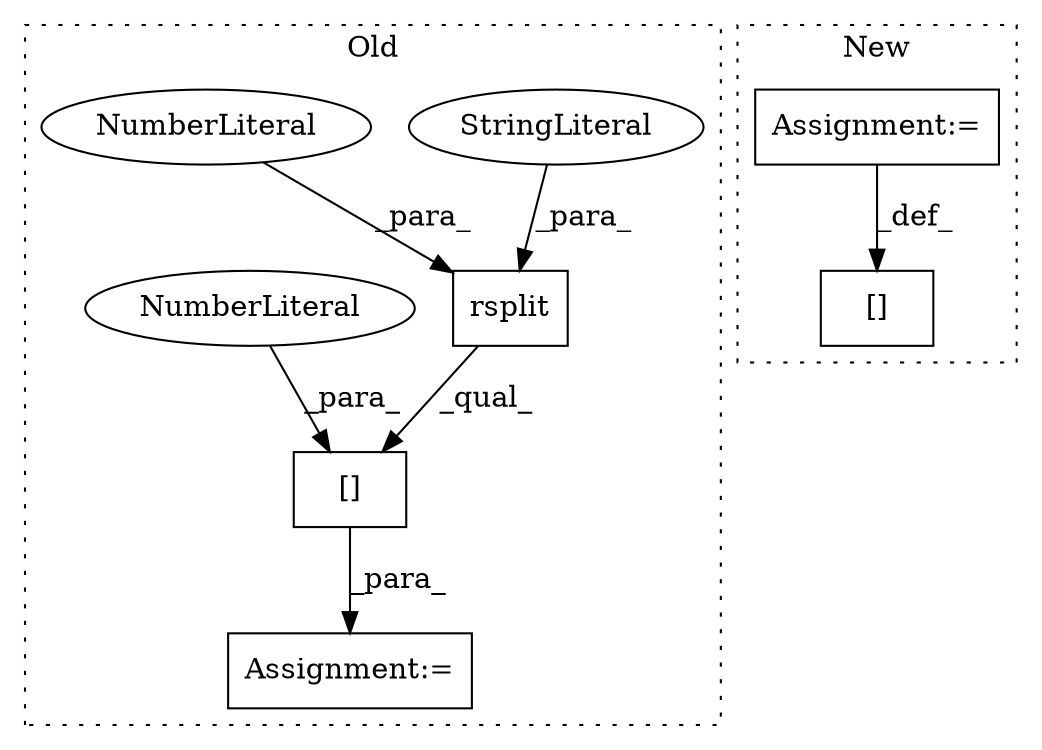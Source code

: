 digraph G {
subgraph cluster0 {
1 [label="rsplit" a="32" s="1960,1972" l="7,1" shape="box"];
3 [label="StringLiteral" a="45" s="1967" l="3" shape="ellipse"];
4 [label="Assignment:=" a="7" s="1932" l="1" shape="box"];
5 [label="NumberLiteral" a="34" s="1971" l="1" shape="ellipse"];
6 [label="[]" a="2" s="1933,1975" l="41,1" shape="box"];
7 [label="NumberLiteral" a="34" s="1974" l="1" shape="ellipse"];
label = "Old";
style="dotted";
}
subgraph cluster1 {
2 [label="[]" a="2" s="2106,2140" l="21,1" shape="box"];
8 [label="Assignment:=" a="7" s="2141" l="1" shape="box"];
label = "New";
style="dotted";
}
1 -> 6 [label="_qual_"];
3 -> 1 [label="_para_"];
5 -> 1 [label="_para_"];
6 -> 4 [label="_para_"];
7 -> 6 [label="_para_"];
8 -> 2 [label="_def_"];
}